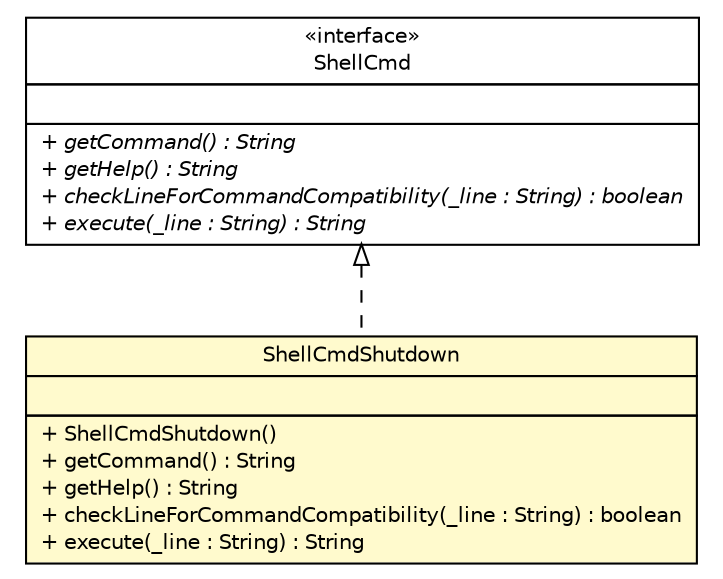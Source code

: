 #!/usr/local/bin/dot
#
# Class diagram 
# Generated by UMLGraph version 5.1 (http://www.umlgraph.org/)
#

digraph G {
	edge [fontname="Helvetica",fontsize=10,labelfontname="Helvetica",labelfontsize=10];
	node [fontname="Helvetica",fontsize=10,shape=plaintext];
	nodesep=0.25;
	ranksep=0.5;
	// com.connectlife.coreserver.console.ShellCmd
	c3303 [label=<<table title="com.connectlife.coreserver.console.ShellCmd" border="0" cellborder="1" cellspacing="0" cellpadding="2" port="p" href="./ShellCmd.html">
		<tr><td><table border="0" cellspacing="0" cellpadding="1">
<tr><td align="center" balign="center"> &#171;interface&#187; </td></tr>
<tr><td align="center" balign="center"> ShellCmd </td></tr>
		</table></td></tr>
		<tr><td><table border="0" cellspacing="0" cellpadding="1">
<tr><td align="left" balign="left">  </td></tr>
		</table></td></tr>
		<tr><td><table border="0" cellspacing="0" cellpadding="1">
<tr><td align="left" balign="left"><font face="Helvetica-Oblique" point-size="10.0"> + getCommand() : String </font></td></tr>
<tr><td align="left" balign="left"><font face="Helvetica-Oblique" point-size="10.0"> + getHelp() : String </font></td></tr>
<tr><td align="left" balign="left"><font face="Helvetica-Oblique" point-size="10.0"> + checkLineForCommandCompatibility(_line : String) : boolean </font></td></tr>
<tr><td align="left" balign="left"><font face="Helvetica-Oblique" point-size="10.0"> + execute(_line : String) : String </font></td></tr>
		</table></td></tr>
		</table>>, fontname="Helvetica", fontcolor="black", fontsize=10.0];
	// com.connectlife.coreserver.console.ShellCmdShutdown
	c3313 [label=<<table title="com.connectlife.coreserver.console.ShellCmdShutdown" border="0" cellborder="1" cellspacing="0" cellpadding="2" port="p" bgcolor="lemonChiffon" href="./ShellCmdShutdown.html">
		<tr><td><table border="0" cellspacing="0" cellpadding="1">
<tr><td align="center" balign="center"> ShellCmdShutdown </td></tr>
		</table></td></tr>
		<tr><td><table border="0" cellspacing="0" cellpadding="1">
<tr><td align="left" balign="left">  </td></tr>
		</table></td></tr>
		<tr><td><table border="0" cellspacing="0" cellpadding="1">
<tr><td align="left" balign="left"> + ShellCmdShutdown() </td></tr>
<tr><td align="left" balign="left"> + getCommand() : String </td></tr>
<tr><td align="left" balign="left"> + getHelp() : String </td></tr>
<tr><td align="left" balign="left"> + checkLineForCommandCompatibility(_line : String) : boolean </td></tr>
<tr><td align="left" balign="left"> + execute(_line : String) : String </td></tr>
		</table></td></tr>
		</table>>, fontname="Helvetica", fontcolor="black", fontsize=10.0];
	//com.connectlife.coreserver.console.ShellCmdShutdown implements com.connectlife.coreserver.console.ShellCmd
	c3303:p -> c3313:p [dir=back,arrowtail=empty,style=dashed];
}

